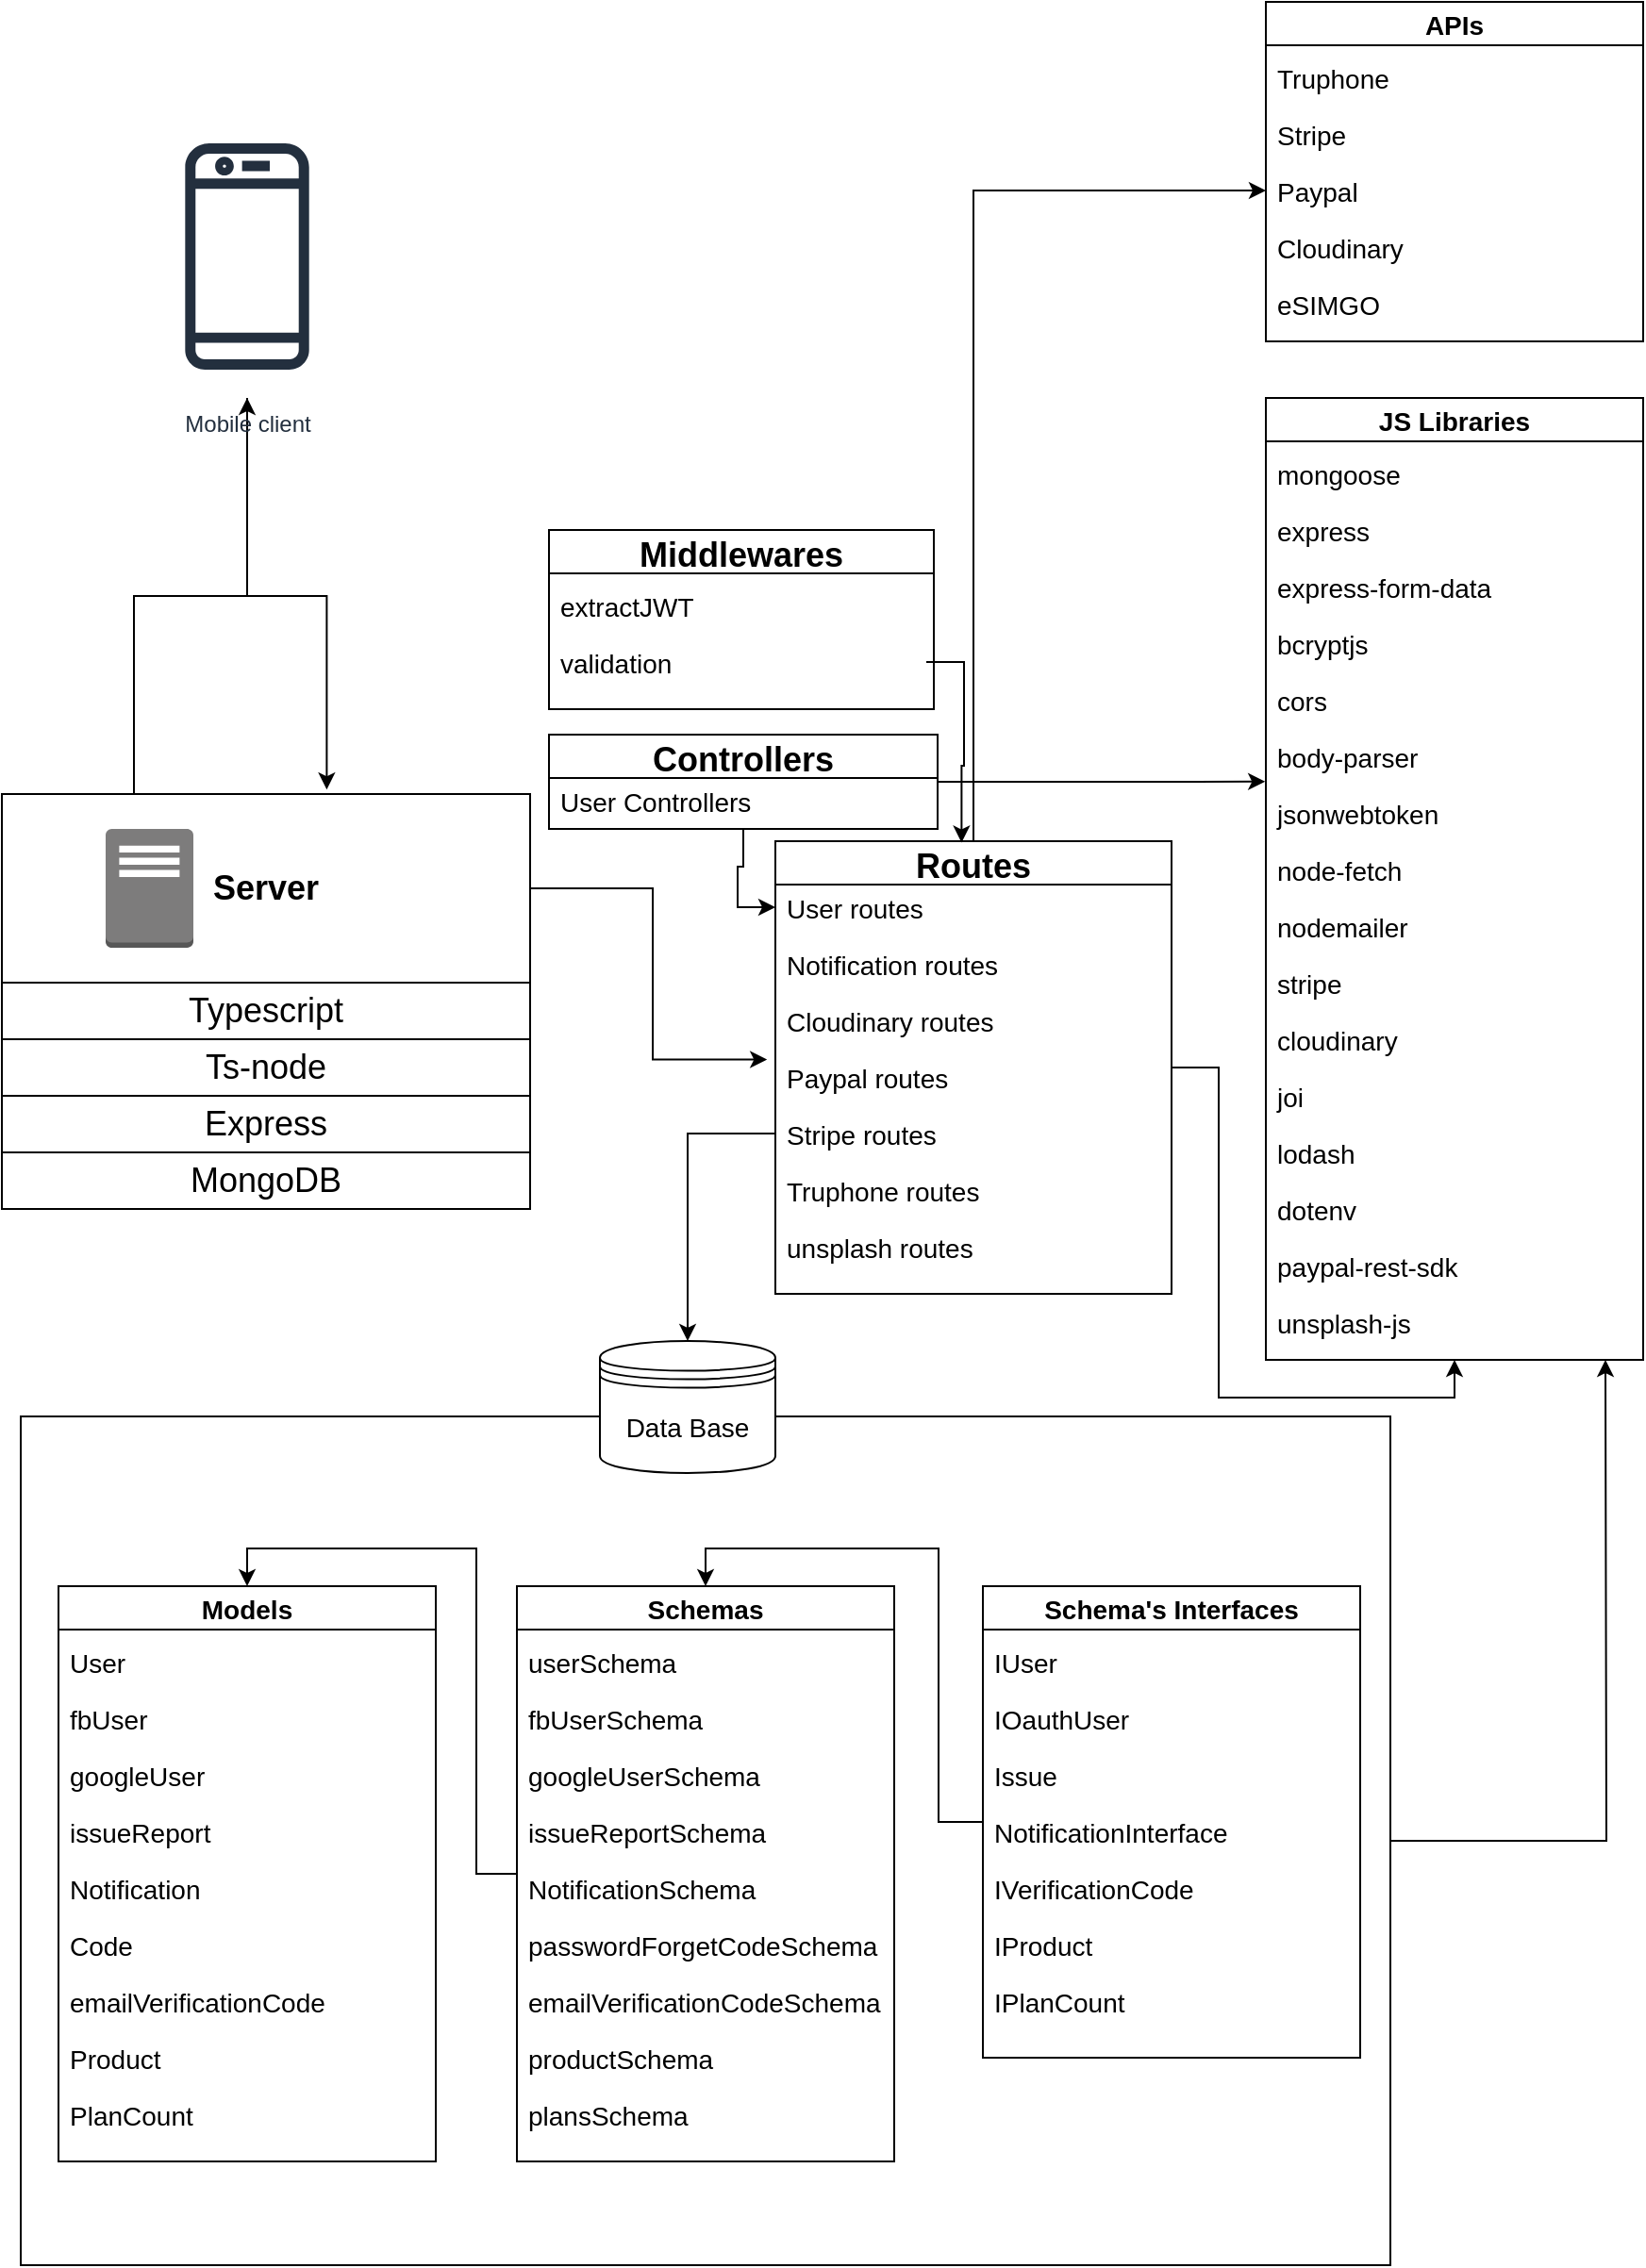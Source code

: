<mxfile version="16.5.2" type="github">
  <diagram id="x3Okp78eN9aOiWaBEIjz" name="Page-1">
    <mxGraphModel dx="1038" dy="579" grid="1" gridSize="10" guides="1" tooltips="1" connect="1" arrows="1" fold="1" page="1" pageScale="1" pageWidth="827" pageHeight="1169" math="0" shadow="0">
      <root>
        <mxCell id="0" />
        <mxCell id="1" parent="0" />
        <mxCell id="0B8fpwyA28IvFozWtNzo-132" style="edgeStyle=orthogonalEdgeStyle;rounded=0;orthogonalLoop=1;jettySize=auto;html=1;fontSize=18;" edge="1" parent="1" source="0B8fpwyA28IvFozWtNzo-40">
          <mxGeometry relative="1" as="geometry">
            <mxPoint x="900" y="920" as="targetPoint" />
          </mxGeometry>
        </mxCell>
        <mxCell id="0B8fpwyA28IvFozWtNzo-40" value="" style="rounded=0;whiteSpace=wrap;html=1;fontSize=14;" vertex="1" parent="1">
          <mxGeometry x="60" y="950" width="726" height="450" as="geometry" />
        </mxCell>
        <mxCell id="0B8fpwyA28IvFozWtNzo-68" style="edgeStyle=orthogonalEdgeStyle;rounded=0;orthogonalLoop=1;jettySize=auto;html=1;exitX=0.5;exitY=0;exitDx=0;exitDy=0;entryX=-0.022;entryY=0.193;entryDx=0;entryDy=0;entryPerimeter=0;fontSize=18;" edge="1" parent="1" source="0B8fpwyA28IvFozWtNzo-1" target="0B8fpwyA28IvFozWtNzo-50">
          <mxGeometry relative="1" as="geometry" />
        </mxCell>
        <mxCell id="0B8fpwyA28IvFozWtNzo-72" style="edgeStyle=orthogonalEdgeStyle;rounded=0;orthogonalLoop=1;jettySize=auto;html=1;exitX=0;exitY=0.75;exitDx=0;exitDy=0;fontSize=18;" edge="1" parent="1" source="0B8fpwyA28IvFozWtNzo-1" target="0B8fpwyA28IvFozWtNzo-69">
          <mxGeometry relative="1" as="geometry" />
        </mxCell>
        <mxCell id="0B8fpwyA28IvFozWtNzo-1" value="&lt;span style=&quot;font-size: 18px&quot;&gt;&lt;b&gt;Server&lt;/b&gt;&lt;/span&gt;" style="rounded=0;whiteSpace=wrap;html=1;direction=south;" vertex="1" parent="1">
          <mxGeometry x="50" y="620" width="280" height="100" as="geometry" />
        </mxCell>
        <mxCell id="0B8fpwyA28IvFozWtNzo-67" style="edgeStyle=orthogonalEdgeStyle;rounded=0;orthogonalLoop=1;jettySize=auto;html=1;entryX=0.5;entryY=0;entryDx=0;entryDy=0;fontSize=18;" edge="1" parent="1" source="0B8fpwyA28IvFozWtNzo-8" target="0B8fpwyA28IvFozWtNzo-27">
          <mxGeometry relative="1" as="geometry" />
        </mxCell>
        <mxCell id="0B8fpwyA28IvFozWtNzo-8" value="Schemas" style="swimlane;fontSize=14;" vertex="1" parent="1">
          <mxGeometry x="323" y="1040" width="200" height="305" as="geometry" />
        </mxCell>
        <mxCell id="0B8fpwyA28IvFozWtNzo-4" value="emailVerificationCodeSchema" style="text;strokeColor=none;fillColor=none;align=left;verticalAlign=middle;spacingLeft=4;spacingRight=4;overflow=hidden;points=[[0,0.5],[1,0.5]];portConstraint=eastwest;rotatable=0;fontSize=14;" vertex="1" parent="0B8fpwyA28IvFozWtNzo-8">
          <mxGeometry y="205" width="200" height="30" as="geometry" />
        </mxCell>
        <mxCell id="0B8fpwyA28IvFozWtNzo-9" value="fbUserSchema" style="text;strokeColor=none;fillColor=none;align=left;verticalAlign=middle;spacingLeft=4;spacingRight=4;overflow=hidden;points=[[0,0.5],[1,0.5]];portConstraint=eastwest;rotatable=0;fontSize=14;" vertex="1" parent="0B8fpwyA28IvFozWtNzo-8">
          <mxGeometry y="55" width="200" height="30" as="geometry" />
        </mxCell>
        <mxCell id="0B8fpwyA28IvFozWtNzo-10" value="googleUserSchema" style="text;strokeColor=none;fillColor=none;align=left;verticalAlign=middle;spacingLeft=4;spacingRight=4;overflow=hidden;points=[[0,0.5],[1,0.5]];portConstraint=eastwest;rotatable=0;fontSize=14;" vertex="1" parent="0B8fpwyA28IvFozWtNzo-8">
          <mxGeometry y="85" width="200" height="30" as="geometry" />
        </mxCell>
        <mxCell id="0B8fpwyA28IvFozWtNzo-11" value="issueReportSchema" style="text;strokeColor=none;fillColor=none;align=left;verticalAlign=middle;spacingLeft=4;spacingRight=4;overflow=hidden;points=[[0,0.5],[1,0.5]];portConstraint=eastwest;rotatable=0;fontSize=14;" vertex="1" parent="0B8fpwyA28IvFozWtNzo-8">
          <mxGeometry y="115" width="200" height="30" as="geometry" />
        </mxCell>
        <mxCell id="0B8fpwyA28IvFozWtNzo-12" value="NotificationSchema" style="text;strokeColor=none;fillColor=none;align=left;verticalAlign=middle;spacingLeft=4;spacingRight=4;overflow=hidden;points=[[0,0.5],[1,0.5]];portConstraint=eastwest;rotatable=0;fontSize=14;" vertex="1" parent="0B8fpwyA28IvFozWtNzo-8">
          <mxGeometry y="145" width="200" height="30" as="geometry" />
        </mxCell>
        <mxCell id="0B8fpwyA28IvFozWtNzo-13" value="passwordForgetCodeSchema" style="text;strokeColor=none;fillColor=none;align=left;verticalAlign=middle;spacingLeft=4;spacingRight=4;overflow=hidden;points=[[0,0.5],[1,0.5]];portConstraint=eastwest;rotatable=0;fontSize=14;" vertex="1" parent="0B8fpwyA28IvFozWtNzo-8">
          <mxGeometry y="175" width="200" height="30" as="geometry" />
        </mxCell>
        <mxCell id="0B8fpwyA28IvFozWtNzo-14" value="productSchema" style="text;strokeColor=none;fillColor=none;align=left;verticalAlign=middle;spacingLeft=4;spacingRight=4;overflow=hidden;points=[[0,0.5],[1,0.5]];portConstraint=eastwest;rotatable=0;fontSize=14;" vertex="1" parent="0B8fpwyA28IvFozWtNzo-8">
          <mxGeometry y="235" width="200" height="30" as="geometry" />
        </mxCell>
        <mxCell id="0B8fpwyA28IvFozWtNzo-16" value="userSchema" style="text;strokeColor=none;fillColor=none;align=left;verticalAlign=middle;spacingLeft=4;spacingRight=4;overflow=hidden;points=[[0,0.5],[1,0.5]];portConstraint=eastwest;rotatable=0;fontSize=14;" vertex="1" parent="0B8fpwyA28IvFozWtNzo-8">
          <mxGeometry y="25" width="200" height="30" as="geometry" />
        </mxCell>
        <mxCell id="0B8fpwyA28IvFozWtNzo-15" value="plansSchema" style="text;strokeColor=none;fillColor=none;align=left;verticalAlign=middle;spacingLeft=4;spacingRight=4;overflow=hidden;points=[[0,0.5],[1,0.5]];portConstraint=eastwest;rotatable=0;fontSize=14;" vertex="1" parent="0B8fpwyA28IvFozWtNzo-8">
          <mxGeometry y="265" width="200" height="30" as="geometry" />
        </mxCell>
        <mxCell id="0B8fpwyA28IvFozWtNzo-66" style="edgeStyle=orthogonalEdgeStyle;rounded=0;orthogonalLoop=1;jettySize=auto;html=1;entryX=0.5;entryY=0;entryDx=0;entryDy=0;fontSize=18;" edge="1" parent="1" source="0B8fpwyA28IvFozWtNzo-17" target="0B8fpwyA28IvFozWtNzo-8">
          <mxGeometry relative="1" as="geometry" />
        </mxCell>
        <mxCell id="0B8fpwyA28IvFozWtNzo-17" value="Schema&#39;s Interfaces" style="swimlane;fontSize=14;" vertex="1" parent="1">
          <mxGeometry x="570" y="1040" width="200" height="250" as="geometry" />
        </mxCell>
        <mxCell id="0B8fpwyA28IvFozWtNzo-18" value="IUser" style="text;strokeColor=none;fillColor=none;align=left;verticalAlign=middle;spacingLeft=4;spacingRight=4;overflow=hidden;points=[[0,0.5],[1,0.5]];portConstraint=eastwest;rotatable=0;fontSize=14;" vertex="1" parent="0B8fpwyA28IvFozWtNzo-17">
          <mxGeometry y="25" width="200" height="30" as="geometry" />
        </mxCell>
        <mxCell id="0B8fpwyA28IvFozWtNzo-19" value="NotificationInterface" style="text;strokeColor=none;fillColor=none;align=left;verticalAlign=middle;spacingLeft=4;spacingRight=4;overflow=hidden;points=[[0,0.5],[1,0.5]];portConstraint=eastwest;rotatable=0;fontSize=14;" vertex="1" parent="0B8fpwyA28IvFozWtNzo-17">
          <mxGeometry y="115" width="200" height="30" as="geometry" />
        </mxCell>
        <mxCell id="0B8fpwyA28IvFozWtNzo-20" value="IOauthUser" style="text;strokeColor=none;fillColor=none;align=left;verticalAlign=middle;spacingLeft=4;spacingRight=4;overflow=hidden;points=[[0,0.5],[1,0.5]];portConstraint=eastwest;rotatable=0;fontSize=14;" vertex="1" parent="0B8fpwyA28IvFozWtNzo-17">
          <mxGeometry y="55" width="200" height="30" as="geometry" />
        </mxCell>
        <mxCell id="0B8fpwyA28IvFozWtNzo-22" value="IPlanCount" style="text;strokeColor=none;fillColor=none;align=left;verticalAlign=middle;spacingLeft=4;spacingRight=4;overflow=hidden;points=[[0,0.5],[1,0.5]];portConstraint=eastwest;rotatable=0;fontSize=14;" vertex="1" parent="0B8fpwyA28IvFozWtNzo-17">
          <mxGeometry y="205" width="200" height="30" as="geometry" />
        </mxCell>
        <mxCell id="0B8fpwyA28IvFozWtNzo-23" value="IProduct" style="text;strokeColor=none;fillColor=none;align=left;verticalAlign=middle;spacingLeft=4;spacingRight=4;overflow=hidden;points=[[0,0.5],[1,0.5]];portConstraint=eastwest;rotatable=0;fontSize=14;" vertex="1" parent="0B8fpwyA28IvFozWtNzo-17">
          <mxGeometry y="175" width="200" height="30" as="geometry" />
        </mxCell>
        <mxCell id="0B8fpwyA28IvFozWtNzo-25" value="Issue" style="text;strokeColor=none;fillColor=none;align=left;verticalAlign=middle;spacingLeft=4;spacingRight=4;overflow=hidden;points=[[0,0.5],[1,0.5]];portConstraint=eastwest;rotatable=0;fontSize=14;" vertex="1" parent="0B8fpwyA28IvFozWtNzo-17">
          <mxGeometry y="85" width="200" height="30" as="geometry" />
        </mxCell>
        <mxCell id="0B8fpwyA28IvFozWtNzo-26" value="IVerificationCode" style="text;strokeColor=none;fillColor=none;align=left;verticalAlign=middle;spacingLeft=4;spacingRight=4;overflow=hidden;points=[[0,0.5],[1,0.5]];portConstraint=eastwest;rotatable=0;fontSize=14;" vertex="1" parent="0B8fpwyA28IvFozWtNzo-17">
          <mxGeometry y="145" width="200" height="30" as="geometry" />
        </mxCell>
        <mxCell id="0B8fpwyA28IvFozWtNzo-27" value="Models" style="swimlane;fontSize=14;" vertex="1" parent="1">
          <mxGeometry x="80" y="1040" width="200" height="305" as="geometry" />
        </mxCell>
        <mxCell id="0B8fpwyA28IvFozWtNzo-28" value="emailVerificationCode" style="text;strokeColor=none;fillColor=none;align=left;verticalAlign=middle;spacingLeft=4;spacingRight=4;overflow=hidden;points=[[0,0.5],[1,0.5]];portConstraint=eastwest;rotatable=0;fontSize=14;" vertex="1" parent="0B8fpwyA28IvFozWtNzo-27">
          <mxGeometry y="205" width="200" height="30" as="geometry" />
        </mxCell>
        <mxCell id="0B8fpwyA28IvFozWtNzo-29" value="fbUser" style="text;strokeColor=none;fillColor=none;align=left;verticalAlign=middle;spacingLeft=4;spacingRight=4;overflow=hidden;points=[[0,0.5],[1,0.5]];portConstraint=eastwest;rotatable=0;fontSize=14;" vertex="1" parent="0B8fpwyA28IvFozWtNzo-27">
          <mxGeometry y="55" width="200" height="30" as="geometry" />
        </mxCell>
        <mxCell id="0B8fpwyA28IvFozWtNzo-30" value="googleUser" style="text;strokeColor=none;fillColor=none;align=left;verticalAlign=middle;spacingLeft=4;spacingRight=4;overflow=hidden;points=[[0,0.5],[1,0.5]];portConstraint=eastwest;rotatable=0;fontSize=14;" vertex="1" parent="0B8fpwyA28IvFozWtNzo-27">
          <mxGeometry y="85" width="200" height="30" as="geometry" />
        </mxCell>
        <mxCell id="0B8fpwyA28IvFozWtNzo-31" value="issueReport" style="text;strokeColor=none;fillColor=none;align=left;verticalAlign=middle;spacingLeft=4;spacingRight=4;overflow=hidden;points=[[0,0.5],[1,0.5]];portConstraint=eastwest;rotatable=0;fontSize=14;" vertex="1" parent="0B8fpwyA28IvFozWtNzo-27">
          <mxGeometry y="115" width="200" height="30" as="geometry" />
        </mxCell>
        <mxCell id="0B8fpwyA28IvFozWtNzo-32" value="Notification" style="text;strokeColor=none;fillColor=none;align=left;verticalAlign=middle;spacingLeft=4;spacingRight=4;overflow=hidden;points=[[0,0.5],[1,0.5]];portConstraint=eastwest;rotatable=0;fontSize=14;" vertex="1" parent="0B8fpwyA28IvFozWtNzo-27">
          <mxGeometry y="145" width="200" height="30" as="geometry" />
        </mxCell>
        <mxCell id="0B8fpwyA28IvFozWtNzo-33" value="Code" style="text;strokeColor=none;fillColor=none;align=left;verticalAlign=middle;spacingLeft=4;spacingRight=4;overflow=hidden;points=[[0,0.5],[1,0.5]];portConstraint=eastwest;rotatable=0;fontSize=14;" vertex="1" parent="0B8fpwyA28IvFozWtNzo-27">
          <mxGeometry y="175" width="200" height="30" as="geometry" />
        </mxCell>
        <mxCell id="0B8fpwyA28IvFozWtNzo-34" value="Product" style="text;strokeColor=none;fillColor=none;align=left;verticalAlign=middle;spacingLeft=4;spacingRight=4;overflow=hidden;points=[[0,0.5],[1,0.5]];portConstraint=eastwest;rotatable=0;fontSize=14;" vertex="1" parent="0B8fpwyA28IvFozWtNzo-27">
          <mxGeometry y="235" width="200" height="30" as="geometry" />
        </mxCell>
        <mxCell id="0B8fpwyA28IvFozWtNzo-35" value="User" style="text;strokeColor=none;fillColor=none;align=left;verticalAlign=middle;spacingLeft=4;spacingRight=4;overflow=hidden;points=[[0,0.5],[1,0.5]];portConstraint=eastwest;rotatable=0;fontSize=14;" vertex="1" parent="0B8fpwyA28IvFozWtNzo-27">
          <mxGeometry y="25" width="200" height="30" as="geometry" />
        </mxCell>
        <mxCell id="0B8fpwyA28IvFozWtNzo-36" value="PlanCount" style="text;strokeColor=none;fillColor=none;align=left;verticalAlign=middle;spacingLeft=4;spacingRight=4;overflow=hidden;points=[[0,0.5],[1,0.5]];portConstraint=eastwest;rotatable=0;fontSize=14;" vertex="1" parent="0B8fpwyA28IvFozWtNzo-27">
          <mxGeometry y="265" width="200" height="30" as="geometry" />
        </mxCell>
        <mxCell id="0B8fpwyA28IvFozWtNzo-41" value="Data Base" style="shape=datastore;whiteSpace=wrap;html=1;fontSize=14;" vertex="1" parent="1">
          <mxGeometry x="367" y="910" width="93" height="70" as="geometry" />
        </mxCell>
        <mxCell id="0B8fpwyA28IvFozWtNzo-43" value="" style="outlineConnect=0;dashed=0;verticalLabelPosition=bottom;verticalAlign=top;align=center;html=1;shape=mxgraph.aws3.traditional_server;fillColor=#7D7C7C;gradientColor=none;fontSize=18;" vertex="1" parent="1">
          <mxGeometry x="105" y="638.5" width="46.5" height="63" as="geometry" />
        </mxCell>
        <mxCell id="0B8fpwyA28IvFozWtNzo-104" style="edgeStyle=orthogonalEdgeStyle;rounded=0;orthogonalLoop=1;jettySize=auto;html=1;entryX=0.5;entryY=1;entryDx=0;entryDy=0;fontSize=18;" edge="1" parent="1" source="0B8fpwyA28IvFozWtNzo-44" target="0B8fpwyA28IvFozWtNzo-86">
          <mxGeometry relative="1" as="geometry" />
        </mxCell>
        <mxCell id="0B8fpwyA28IvFozWtNzo-131" style="edgeStyle=orthogonalEdgeStyle;rounded=0;orthogonalLoop=1;jettySize=auto;html=1;fontSize=18;" edge="1" parent="1" source="0B8fpwyA28IvFozWtNzo-44" target="0B8fpwyA28IvFozWtNzo-111">
          <mxGeometry relative="1" as="geometry" />
        </mxCell>
        <mxCell id="0B8fpwyA28IvFozWtNzo-44" value="Routes" style="swimlane;fontSize=18;" vertex="1" parent="1">
          <mxGeometry x="460" y="645" width="210" height="240" as="geometry" />
        </mxCell>
        <mxCell id="0B8fpwyA28IvFozWtNzo-45" value="User routes" style="text;strokeColor=none;fillColor=none;align=left;verticalAlign=middle;spacingLeft=4;spacingRight=4;overflow=hidden;points=[[0,0.5],[1,0.5]];portConstraint=eastwest;rotatable=0;fontSize=14;" vertex="1" parent="0B8fpwyA28IvFozWtNzo-44">
          <mxGeometry y="20" width="200" height="30" as="geometry" />
        </mxCell>
        <mxCell id="0B8fpwyA28IvFozWtNzo-48" value="Notification routes" style="text;strokeColor=none;fillColor=none;align=left;verticalAlign=middle;spacingLeft=4;spacingRight=4;overflow=hidden;points=[[0,0.5],[1,0.5]];portConstraint=eastwest;rotatable=0;fontSize=14;" vertex="1" parent="0B8fpwyA28IvFozWtNzo-44">
          <mxGeometry y="50" width="200" height="30" as="geometry" />
        </mxCell>
        <mxCell id="0B8fpwyA28IvFozWtNzo-49" value="Cloudinary routes" style="text;strokeColor=none;fillColor=none;align=left;verticalAlign=middle;spacingLeft=4;spacingRight=4;overflow=hidden;points=[[0,0.5],[1,0.5]];portConstraint=eastwest;rotatable=0;fontSize=14;" vertex="1" parent="0B8fpwyA28IvFozWtNzo-44">
          <mxGeometry y="80" width="200" height="30" as="geometry" />
        </mxCell>
        <mxCell id="0B8fpwyA28IvFozWtNzo-50" value="Paypal routes" style="text;strokeColor=none;fillColor=none;align=left;verticalAlign=middle;spacingLeft=4;spacingRight=4;overflow=hidden;points=[[0,0.5],[1,0.5]];portConstraint=eastwest;rotatable=0;fontSize=14;" vertex="1" parent="0B8fpwyA28IvFozWtNzo-44">
          <mxGeometry y="110" width="200" height="30" as="geometry" />
        </mxCell>
        <mxCell id="0B8fpwyA28IvFozWtNzo-51" value="Stripe routes" style="text;strokeColor=none;fillColor=none;align=left;verticalAlign=middle;spacingLeft=4;spacingRight=4;overflow=hidden;points=[[0,0.5],[1,0.5]];portConstraint=eastwest;rotatable=0;fontSize=14;" vertex="1" parent="0B8fpwyA28IvFozWtNzo-44">
          <mxGeometry y="140" width="200" height="30" as="geometry" />
        </mxCell>
        <mxCell id="0B8fpwyA28IvFozWtNzo-52" value="Truphone routes" style="text;strokeColor=none;fillColor=none;align=left;verticalAlign=middle;spacingLeft=4;spacingRight=4;overflow=hidden;points=[[0,0.5],[1,0.5]];portConstraint=eastwest;rotatable=0;fontSize=14;" vertex="1" parent="0B8fpwyA28IvFozWtNzo-44">
          <mxGeometry y="170" width="200" height="30" as="geometry" />
        </mxCell>
        <mxCell id="0B8fpwyA28IvFozWtNzo-53" value="unsplash routes" style="text;strokeColor=none;fillColor=none;align=left;verticalAlign=middle;spacingLeft=4;spacingRight=4;overflow=hidden;points=[[0,0.5],[1,0.5]];portConstraint=eastwest;rotatable=0;fontSize=14;" vertex="1" parent="0B8fpwyA28IvFozWtNzo-44">
          <mxGeometry y="200" width="200" height="30" as="geometry" />
        </mxCell>
        <mxCell id="0B8fpwyA28IvFozWtNzo-56" value="Middlewares" style="swimlane;fontSize=18;" vertex="1" parent="1">
          <mxGeometry x="340" y="480" width="204" height="95" as="geometry" />
        </mxCell>
        <mxCell id="0B8fpwyA28IvFozWtNzo-57" value="extractJWT" style="text;strokeColor=none;fillColor=none;align=left;verticalAlign=middle;spacingLeft=4;spacingRight=4;overflow=hidden;points=[[0,0.5],[1,0.5]];portConstraint=eastwest;rotatable=0;fontSize=14;" vertex="1" parent="0B8fpwyA28IvFozWtNzo-56">
          <mxGeometry y="25" width="200" height="30" as="geometry" />
        </mxCell>
        <mxCell id="0B8fpwyA28IvFozWtNzo-58" value="validation" style="text;strokeColor=none;fillColor=none;align=left;verticalAlign=middle;spacingLeft=4;spacingRight=4;overflow=hidden;points=[[0,0.5],[1,0.5]];portConstraint=eastwest;rotatable=0;fontSize=14;" vertex="1" parent="0B8fpwyA28IvFozWtNzo-56">
          <mxGeometry y="55" width="200" height="30" as="geometry" />
        </mxCell>
        <mxCell id="0B8fpwyA28IvFozWtNzo-59" style="edgeStyle=orthogonalEdgeStyle;rounded=0;orthogonalLoop=1;jettySize=auto;html=1;entryX=0.47;entryY=0.003;entryDx=0;entryDy=0;entryPerimeter=0;fontSize=18;" edge="1" parent="1" source="0B8fpwyA28IvFozWtNzo-58" target="0B8fpwyA28IvFozWtNzo-44">
          <mxGeometry relative="1" as="geometry" />
        </mxCell>
        <mxCell id="0B8fpwyA28IvFozWtNzo-65" style="edgeStyle=orthogonalEdgeStyle;rounded=0;orthogonalLoop=1;jettySize=auto;html=1;entryX=0;entryY=0.5;entryDx=0;entryDy=0;fontSize=18;" edge="1" parent="1" source="0B8fpwyA28IvFozWtNzo-60" target="0B8fpwyA28IvFozWtNzo-45">
          <mxGeometry relative="1" as="geometry" />
        </mxCell>
        <mxCell id="0B8fpwyA28IvFozWtNzo-134" style="edgeStyle=orthogonalEdgeStyle;rounded=0;orthogonalLoop=1;jettySize=auto;html=1;entryX=-0.002;entryY=0.947;entryDx=0;entryDy=0;entryPerimeter=0;fontSize=18;" edge="1" parent="1" source="0B8fpwyA28IvFozWtNzo-60" target="0B8fpwyA28IvFozWtNzo-92">
          <mxGeometry relative="1" as="geometry" />
        </mxCell>
        <mxCell id="0B8fpwyA28IvFozWtNzo-60" value="Controllers" style="swimlane;fontSize=18;" vertex="1" parent="1">
          <mxGeometry x="340" y="588.5" width="206" height="50" as="geometry" />
        </mxCell>
        <mxCell id="0B8fpwyA28IvFozWtNzo-61" value="User Controllers" style="text;strokeColor=none;fillColor=none;align=left;verticalAlign=middle;spacingLeft=4;spacingRight=4;overflow=hidden;points=[[0,0.5],[1,0.5]];portConstraint=eastwest;rotatable=0;fontSize=14;" vertex="1" parent="0B8fpwyA28IvFozWtNzo-60">
          <mxGeometry y="20" width="200" height="30" as="geometry" />
        </mxCell>
        <mxCell id="0B8fpwyA28IvFozWtNzo-73" style="edgeStyle=orthogonalEdgeStyle;rounded=0;orthogonalLoop=1;jettySize=auto;html=1;entryX=-0.024;entryY=0.385;entryDx=0;entryDy=0;entryPerimeter=0;fontSize=18;" edge="1" parent="1" source="0B8fpwyA28IvFozWtNzo-69" target="0B8fpwyA28IvFozWtNzo-1">
          <mxGeometry relative="1" as="geometry" />
        </mxCell>
        <mxCell id="0B8fpwyA28IvFozWtNzo-69" value="Mobile client" style="sketch=0;outlineConnect=0;fontColor=#232F3E;gradientColor=none;strokeColor=#232F3E;fillColor=#ffffff;dashed=0;verticalLabelPosition=bottom;verticalAlign=top;align=center;html=1;fontSize=12;fontStyle=0;aspect=fixed;shape=mxgraph.aws4.resourceIcon;resIcon=mxgraph.aws4.mobile_client;" vertex="1" parent="1">
          <mxGeometry x="105" y="260" width="150" height="150" as="geometry" />
        </mxCell>
        <mxCell id="0B8fpwyA28IvFozWtNzo-74" style="edgeStyle=orthogonalEdgeStyle;rounded=0;orthogonalLoop=1;jettySize=auto;html=1;fontSize=18;" edge="1" parent="1" source="0B8fpwyA28IvFozWtNzo-51" target="0B8fpwyA28IvFozWtNzo-41">
          <mxGeometry relative="1" as="geometry" />
        </mxCell>
        <mxCell id="0B8fpwyA28IvFozWtNzo-80" value="Typescript" style="rounded=0;whiteSpace=wrap;html=1;fontSize=18;" vertex="1" parent="1">
          <mxGeometry x="50" y="720" width="280" height="30" as="geometry" />
        </mxCell>
        <mxCell id="0B8fpwyA28IvFozWtNzo-81" value="Ts-node" style="rounded=0;whiteSpace=wrap;html=1;fontSize=18;" vertex="1" parent="1">
          <mxGeometry x="50" y="750" width="280" height="30" as="geometry" />
        </mxCell>
        <mxCell id="0B8fpwyA28IvFozWtNzo-82" value="Express" style="rounded=0;whiteSpace=wrap;html=1;fontSize=18;" vertex="1" parent="1">
          <mxGeometry x="50" y="780" width="280" height="30" as="geometry" />
        </mxCell>
        <mxCell id="0B8fpwyA28IvFozWtNzo-83" value="MongoDB" style="rounded=0;whiteSpace=wrap;html=1;fontSize=18;" vertex="1" parent="1">
          <mxGeometry x="50" y="810" width="280" height="30" as="geometry" />
        </mxCell>
        <mxCell id="0B8fpwyA28IvFozWtNzo-86" value="JS Libraries" style="swimlane;fontSize=14;" vertex="1" parent="1">
          <mxGeometry x="720" y="410" width="200" height="510" as="geometry" />
        </mxCell>
        <mxCell id="0B8fpwyA28IvFozWtNzo-87" value="jsonwebtoken" style="text;strokeColor=none;fillColor=none;align=left;verticalAlign=middle;spacingLeft=4;spacingRight=4;overflow=hidden;points=[[0,0.5],[1,0.5]];portConstraint=eastwest;rotatable=0;fontSize=14;" vertex="1" parent="0B8fpwyA28IvFozWtNzo-86">
          <mxGeometry y="205" width="200" height="30" as="geometry" />
        </mxCell>
        <mxCell id="0B8fpwyA28IvFozWtNzo-88" value="express" style="text;strokeColor=none;fillColor=none;align=left;verticalAlign=middle;spacingLeft=4;spacingRight=4;overflow=hidden;points=[[0,0.5],[1,0.5]];portConstraint=eastwest;rotatable=0;fontSize=14;" vertex="1" parent="0B8fpwyA28IvFozWtNzo-86">
          <mxGeometry y="55" width="200" height="30" as="geometry" />
        </mxCell>
        <mxCell id="0B8fpwyA28IvFozWtNzo-89" value="express-form-data" style="text;strokeColor=none;fillColor=none;align=left;verticalAlign=middle;spacingLeft=4;spacingRight=4;overflow=hidden;points=[[0,0.5],[1,0.5]];portConstraint=eastwest;rotatable=0;fontSize=14;" vertex="1" parent="0B8fpwyA28IvFozWtNzo-86">
          <mxGeometry y="85" width="200" height="30" as="geometry" />
        </mxCell>
        <mxCell id="0B8fpwyA28IvFozWtNzo-90" value="bcryptjs" style="text;strokeColor=none;fillColor=none;align=left;verticalAlign=middle;spacingLeft=4;spacingRight=4;overflow=hidden;points=[[0,0.5],[1,0.5]];portConstraint=eastwest;rotatable=0;fontSize=14;" vertex="1" parent="0B8fpwyA28IvFozWtNzo-86">
          <mxGeometry y="115" width="200" height="30" as="geometry" />
        </mxCell>
        <mxCell id="0B8fpwyA28IvFozWtNzo-91" value="cors" style="text;strokeColor=none;fillColor=none;align=left;verticalAlign=middle;spacingLeft=4;spacingRight=4;overflow=hidden;points=[[0,0.5],[1,0.5]];portConstraint=eastwest;rotatable=0;fontSize=14;" vertex="1" parent="0B8fpwyA28IvFozWtNzo-86">
          <mxGeometry y="145" width="200" height="30" as="geometry" />
        </mxCell>
        <mxCell id="0B8fpwyA28IvFozWtNzo-92" value="body-parser" style="text;strokeColor=none;fillColor=none;align=left;verticalAlign=middle;spacingLeft=4;spacingRight=4;overflow=hidden;points=[[0,0.5],[1,0.5]];portConstraint=eastwest;rotatable=0;fontSize=14;" vertex="1" parent="0B8fpwyA28IvFozWtNzo-86">
          <mxGeometry y="175" width="200" height="30" as="geometry" />
        </mxCell>
        <mxCell id="0B8fpwyA28IvFozWtNzo-93" value="node-fetch" style="text;strokeColor=none;fillColor=none;align=left;verticalAlign=middle;spacingLeft=4;spacingRight=4;overflow=hidden;points=[[0,0.5],[1,0.5]];portConstraint=eastwest;rotatable=0;fontSize=14;" vertex="1" parent="0B8fpwyA28IvFozWtNzo-86">
          <mxGeometry y="235" width="200" height="30" as="geometry" />
        </mxCell>
        <mxCell id="0B8fpwyA28IvFozWtNzo-94" value="mongoose" style="text;strokeColor=none;fillColor=none;align=left;verticalAlign=middle;spacingLeft=4;spacingRight=4;overflow=hidden;points=[[0,0.5],[1,0.5]];portConstraint=eastwest;rotatable=0;fontSize=14;" vertex="1" parent="0B8fpwyA28IvFozWtNzo-86">
          <mxGeometry y="25" width="200" height="30" as="geometry" />
        </mxCell>
        <mxCell id="0B8fpwyA28IvFozWtNzo-95" value="nodemailer" style="text;strokeColor=none;fillColor=none;align=left;verticalAlign=middle;spacingLeft=4;spacingRight=4;overflow=hidden;points=[[0,0.5],[1,0.5]];portConstraint=eastwest;rotatable=0;fontSize=14;" vertex="1" parent="0B8fpwyA28IvFozWtNzo-86">
          <mxGeometry y="265" width="200" height="30" as="geometry" />
        </mxCell>
        <mxCell id="0B8fpwyA28IvFozWtNzo-96" value="stripe" style="text;strokeColor=none;fillColor=none;align=left;verticalAlign=middle;spacingLeft=4;spacingRight=4;overflow=hidden;points=[[0,0.5],[1,0.5]];portConstraint=eastwest;rotatable=0;fontSize=14;" vertex="1" parent="0B8fpwyA28IvFozWtNzo-86">
          <mxGeometry y="295" width="200" height="30" as="geometry" />
        </mxCell>
        <mxCell id="0B8fpwyA28IvFozWtNzo-97" value="cloudinary" style="text;strokeColor=none;fillColor=none;align=left;verticalAlign=middle;spacingLeft=4;spacingRight=4;overflow=hidden;points=[[0,0.5],[1,0.5]];portConstraint=eastwest;rotatable=0;fontSize=14;" vertex="1" parent="0B8fpwyA28IvFozWtNzo-86">
          <mxGeometry y="325" width="200" height="30" as="geometry" />
        </mxCell>
        <mxCell id="0B8fpwyA28IvFozWtNzo-98" value="joi" style="text;strokeColor=none;fillColor=none;align=left;verticalAlign=middle;spacingLeft=4;spacingRight=4;overflow=hidden;points=[[0,0.5],[1,0.5]];portConstraint=eastwest;rotatable=0;fontSize=14;" vertex="1" parent="0B8fpwyA28IvFozWtNzo-86">
          <mxGeometry y="355" width="200" height="30" as="geometry" />
        </mxCell>
        <mxCell id="0B8fpwyA28IvFozWtNzo-99" value="lodash" style="text;strokeColor=none;fillColor=none;align=left;verticalAlign=middle;spacingLeft=4;spacingRight=4;overflow=hidden;points=[[0,0.5],[1,0.5]];portConstraint=eastwest;rotatable=0;fontSize=14;" vertex="1" parent="0B8fpwyA28IvFozWtNzo-86">
          <mxGeometry y="385" width="200" height="30" as="geometry" />
        </mxCell>
        <mxCell id="0B8fpwyA28IvFozWtNzo-100" value="dotenv" style="text;strokeColor=none;fillColor=none;align=left;verticalAlign=middle;spacingLeft=4;spacingRight=4;overflow=hidden;points=[[0,0.5],[1,0.5]];portConstraint=eastwest;rotatable=0;fontSize=14;" vertex="1" parent="0B8fpwyA28IvFozWtNzo-86">
          <mxGeometry y="415" width="200" height="30" as="geometry" />
        </mxCell>
        <mxCell id="0B8fpwyA28IvFozWtNzo-101" value="paypal-rest-sdk" style="text;strokeColor=none;fillColor=none;align=left;verticalAlign=middle;spacingLeft=4;spacingRight=4;overflow=hidden;points=[[0,0.5],[1,0.5]];portConstraint=eastwest;rotatable=0;fontSize=14;" vertex="1" parent="0B8fpwyA28IvFozWtNzo-86">
          <mxGeometry y="445" width="200" height="30" as="geometry" />
        </mxCell>
        <mxCell id="0B8fpwyA28IvFozWtNzo-102" value="unsplash-js" style="text;strokeColor=none;fillColor=none;align=left;verticalAlign=middle;spacingLeft=4;spacingRight=4;overflow=hidden;points=[[0,0.5],[1,0.5]];portConstraint=eastwest;rotatable=0;fontSize=14;" vertex="1" parent="0B8fpwyA28IvFozWtNzo-86">
          <mxGeometry y="475" width="200" height="30" as="geometry" />
        </mxCell>
        <mxCell id="0B8fpwyA28IvFozWtNzo-108" value="APIs" style="swimlane;fontSize=14;" vertex="1" parent="1">
          <mxGeometry x="720" y="200" width="200" height="180" as="geometry" />
        </mxCell>
        <mxCell id="0B8fpwyA28IvFozWtNzo-110" value="Stripe " style="text;strokeColor=none;fillColor=none;align=left;verticalAlign=middle;spacingLeft=4;spacingRight=4;overflow=hidden;points=[[0,0.5],[1,0.5]];portConstraint=eastwest;rotatable=0;fontSize=14;" vertex="1" parent="0B8fpwyA28IvFozWtNzo-108">
          <mxGeometry y="55" width="200" height="30" as="geometry" />
        </mxCell>
        <mxCell id="0B8fpwyA28IvFozWtNzo-111" value="Paypal" style="text;strokeColor=none;fillColor=none;align=left;verticalAlign=middle;spacingLeft=4;spacingRight=4;overflow=hidden;points=[[0,0.5],[1,0.5]];portConstraint=eastwest;rotatable=0;fontSize=14;" vertex="1" parent="0B8fpwyA28IvFozWtNzo-108">
          <mxGeometry y="85" width="200" height="30" as="geometry" />
        </mxCell>
        <mxCell id="0B8fpwyA28IvFozWtNzo-116" value="Truphone " style="text;strokeColor=none;fillColor=none;align=left;verticalAlign=middle;spacingLeft=4;spacingRight=4;overflow=hidden;points=[[0,0.5],[1,0.5]];portConstraint=eastwest;rotatable=0;fontSize=14;" vertex="1" parent="0B8fpwyA28IvFozWtNzo-108">
          <mxGeometry y="25" width="200" height="30" as="geometry" />
        </mxCell>
        <mxCell id="0B8fpwyA28IvFozWtNzo-129" value="Cloudinary " style="text;strokeColor=none;fillColor=none;align=left;verticalAlign=middle;spacingLeft=4;spacingRight=4;overflow=hidden;points=[[0,0.5],[1,0.5]];portConstraint=eastwest;rotatable=0;fontSize=14;" vertex="1" parent="0B8fpwyA28IvFozWtNzo-108">
          <mxGeometry y="115" width="200" height="30" as="geometry" />
        </mxCell>
        <mxCell id="0B8fpwyA28IvFozWtNzo-130" value="eSIMGO " style="text;strokeColor=none;fillColor=none;align=left;verticalAlign=middle;spacingLeft=4;spacingRight=4;overflow=hidden;points=[[0,0.5],[1,0.5]];portConstraint=eastwest;rotatable=0;fontSize=14;" vertex="1" parent="0B8fpwyA28IvFozWtNzo-108">
          <mxGeometry y="145" width="200" height="30" as="geometry" />
        </mxCell>
      </root>
    </mxGraphModel>
  </diagram>
</mxfile>
